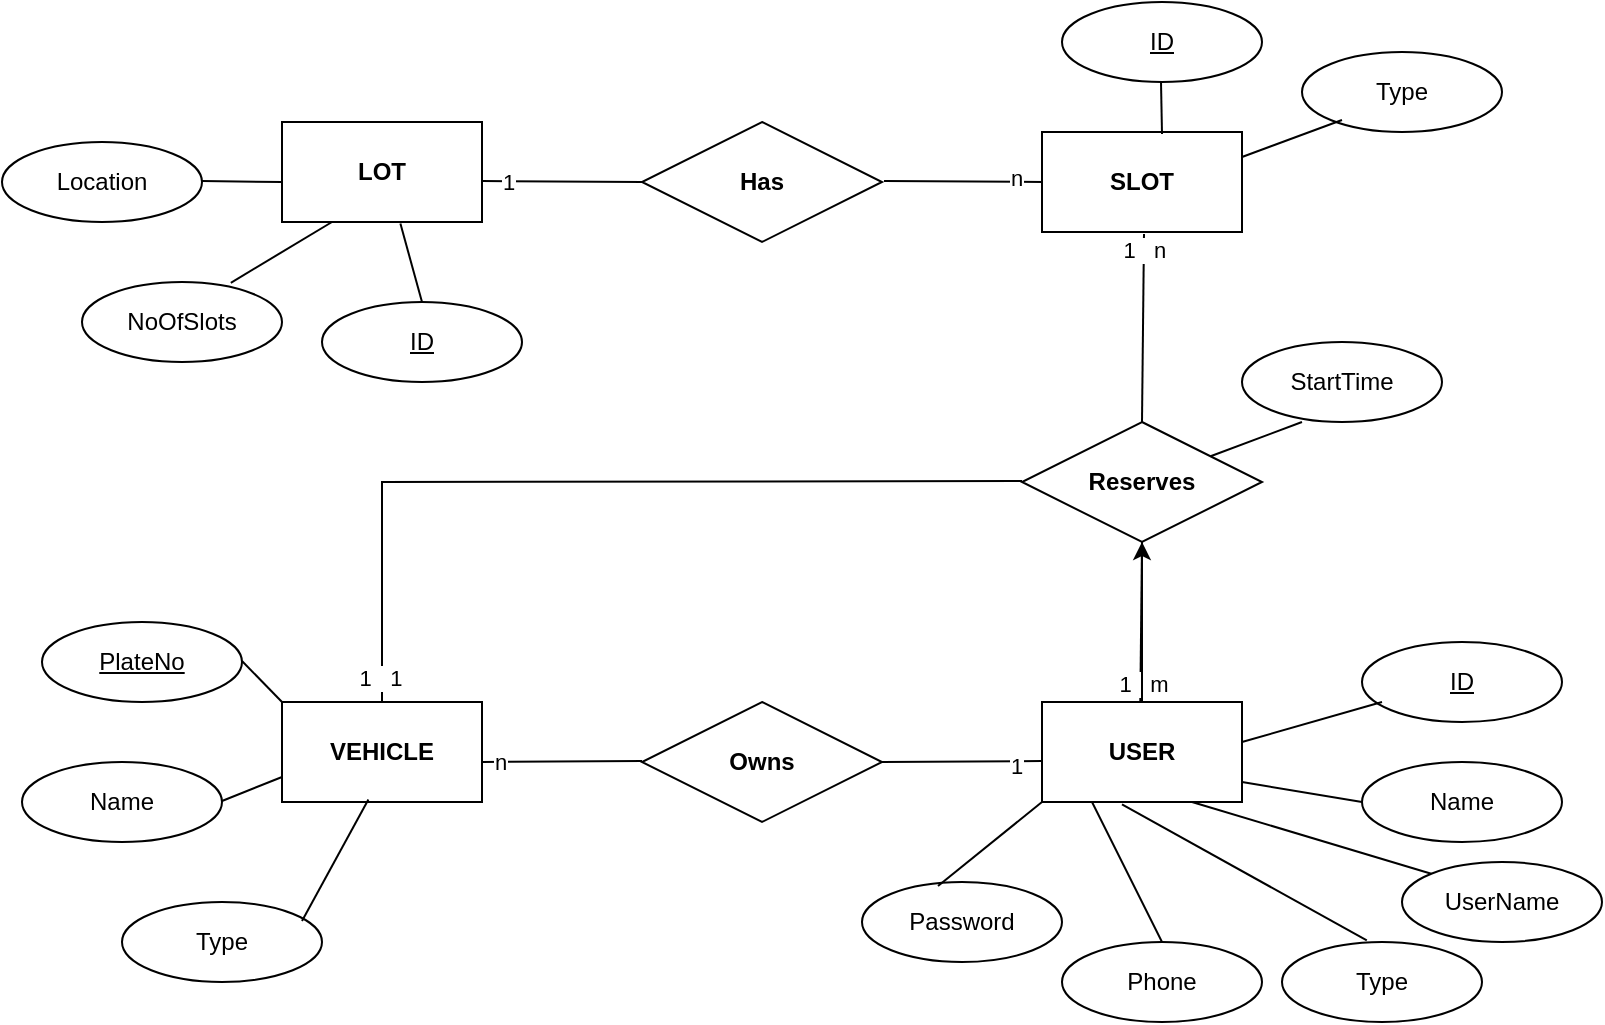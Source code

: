 <mxfile version="24.7.7">
  <diagram name="Page-1" id="Mre5IoUCy294ziYZFxLM">
    <mxGraphModel dx="977" dy="607" grid="1" gridSize="10" guides="1" tooltips="1" connect="1" arrows="1" fold="1" page="1" pageScale="1" pageWidth="827" pageHeight="1169" math="0" shadow="0">
      <root>
        <mxCell id="0" />
        <mxCell id="1" parent="0" />
        <mxCell id="iezBH3VWWi5ehmwXC74o-2" value="&lt;b&gt;LOT&lt;/b&gt;" style="html=1;dashed=0;whiteSpace=wrap;" parent="1" vertex="1">
          <mxGeometry x="150" y="80" width="100" height="50" as="geometry" />
        </mxCell>
        <mxCell id="iezBH3VWWi5ehmwXC74o-3" value="N&lt;span style=&quot;background-color: initial;&quot;&gt;oOfSlots&lt;/span&gt;" style="ellipse;whiteSpace=wrap;html=1;align=center;" parent="1" vertex="1">
          <mxGeometry x="50" y="160" width="100" height="40" as="geometry" />
        </mxCell>
        <mxCell id="iezBH3VWWi5ehmwXC74o-4" value="Location" style="ellipse;whiteSpace=wrap;html=1;align=center;" parent="1" vertex="1">
          <mxGeometry x="10" y="90" width="100" height="40" as="geometry" />
        </mxCell>
        <mxCell id="iezBH3VWWi5ehmwXC74o-5" value="&lt;u&gt;ID&lt;/u&gt;" style="ellipse;whiteSpace=wrap;html=1;align=center;" parent="1" vertex="1">
          <mxGeometry x="170" y="170" width="100" height="40" as="geometry" />
        </mxCell>
        <mxCell id="iezBH3VWWi5ehmwXC74o-9" value="" style="endArrow=none;html=1;rounded=0;" parent="1" edge="1">
          <mxGeometry relative="1" as="geometry">
            <mxPoint x="110" y="109.5" as="sourcePoint" />
            <mxPoint x="150" y="110" as="targetPoint" />
          </mxGeometry>
        </mxCell>
        <mxCell id="iezBH3VWWi5ehmwXC74o-13" value="" style="endArrow=none;html=1;rounded=0;entryX=0.592;entryY=1.016;entryDx=0;entryDy=0;entryPerimeter=0;" parent="1" target="iezBH3VWWi5ehmwXC74o-2" edge="1">
          <mxGeometry relative="1" as="geometry">
            <mxPoint x="220" y="170" as="sourcePoint" />
            <mxPoint x="240" y="140" as="targetPoint" />
          </mxGeometry>
        </mxCell>
        <mxCell id="iezBH3VWWi5ehmwXC74o-14" value="" style="endArrow=none;html=1;rounded=0;entryX=0.25;entryY=1;entryDx=0;entryDy=0;exitX=0.744;exitY=0.01;exitDx=0;exitDy=0;exitPerimeter=0;" parent="1" source="iezBH3VWWi5ehmwXC74o-3" target="iezBH3VWWi5ehmwXC74o-2" edge="1">
          <mxGeometry relative="1" as="geometry">
            <mxPoint x="149" y="180" as="sourcePoint" />
            <mxPoint x="138" y="141" as="targetPoint" />
          </mxGeometry>
        </mxCell>
        <mxCell id="iezBH3VWWi5ehmwXC74o-15" value="&lt;b&gt;Has&lt;/b&gt;" style="shape=rhombus;perimeter=rhombusPerimeter;whiteSpace=wrap;html=1;align=center;" parent="1" vertex="1">
          <mxGeometry x="330" y="80" width="120" height="60" as="geometry" />
        </mxCell>
        <mxCell id="iezBH3VWWi5ehmwXC74o-16" value="" style="endArrow=none;html=1;rounded=0;" parent="1" edge="1">
          <mxGeometry relative="1" as="geometry">
            <mxPoint x="250" y="109.5" as="sourcePoint" />
            <mxPoint x="330" y="110" as="targetPoint" />
          </mxGeometry>
        </mxCell>
        <mxCell id="Z_uDVzktqWNjToLF8HfJ-2" value="1" style="edgeLabel;html=1;align=center;verticalAlign=middle;resizable=0;points=[];" vertex="1" connectable="0" parent="iezBH3VWWi5ehmwXC74o-16">
          <mxGeometry x="-0.671" relative="1" as="geometry">
            <mxPoint as="offset" />
          </mxGeometry>
        </mxCell>
        <mxCell id="iezBH3VWWi5ehmwXC74o-17" value="" style="endArrow=none;html=1;rounded=0;" parent="1" edge="1">
          <mxGeometry relative="1" as="geometry">
            <mxPoint x="451" y="109.5" as="sourcePoint" />
            <mxPoint x="531" y="110" as="targetPoint" />
          </mxGeometry>
        </mxCell>
        <mxCell id="Z_uDVzktqWNjToLF8HfJ-1" value="n" style="edgeLabel;html=1;align=center;verticalAlign=middle;resizable=0;points=[];" vertex="1" connectable="0" parent="iezBH3VWWi5ehmwXC74o-17">
          <mxGeometry x="0.653" y="2" relative="1" as="geometry">
            <mxPoint as="offset" />
          </mxGeometry>
        </mxCell>
        <mxCell id="iezBH3VWWi5ehmwXC74o-18" value="&lt;b&gt;SLOT&lt;/b&gt;" style="html=1;dashed=0;whiteSpace=wrap;" parent="1" vertex="1">
          <mxGeometry x="530" y="85" width="100" height="50" as="geometry" />
        </mxCell>
        <mxCell id="iezBH3VWWi5ehmwXC74o-19" value="ID" style="ellipse;whiteSpace=wrap;html=1;align=center;fontStyle=4;" parent="1" vertex="1">
          <mxGeometry x="540" y="20" width="100" height="40" as="geometry" />
        </mxCell>
        <mxCell id="iezBH3VWWi5ehmwXC74o-21" value="Type" style="ellipse;whiteSpace=wrap;html=1;align=center;" parent="1" vertex="1">
          <mxGeometry x="660" y="45" width="100" height="40" as="geometry" />
        </mxCell>
        <mxCell id="iezBH3VWWi5ehmwXC74o-23" value="" style="endArrow=none;html=1;rounded=0;exitX=1;exitY=0.25;exitDx=0;exitDy=0;" parent="1" source="iezBH3VWWi5ehmwXC74o-18" edge="1">
          <mxGeometry relative="1" as="geometry">
            <mxPoint x="640" y="79" as="sourcePoint" />
            <mxPoint x="680" y="79" as="targetPoint" />
          </mxGeometry>
        </mxCell>
        <mxCell id="iezBH3VWWi5ehmwXC74o-24" value="" style="endArrow=none;html=1;rounded=0;exitX=0.6;exitY=0.02;exitDx=0;exitDy=0;exitPerimeter=0;" parent="1" source="iezBH3VWWi5ehmwXC74o-18" edge="1">
          <mxGeometry relative="1" as="geometry">
            <mxPoint x="590" y="80" as="sourcePoint" />
            <mxPoint x="589.5" y="60" as="targetPoint" />
          </mxGeometry>
        </mxCell>
        <mxCell id="iezBH3VWWi5ehmwXC74o-29" value="&lt;b&gt;Reserves&lt;/b&gt;" style="shape=rhombus;perimeter=rhombusPerimeter;whiteSpace=wrap;html=1;align=center;" parent="1" vertex="1">
          <mxGeometry x="520" y="230" width="120" height="60" as="geometry" />
        </mxCell>
        <mxCell id="iezBH3VWWi5ehmwXC74o-30" value="" style="endArrow=none;html=1;rounded=0;" parent="1" edge="1">
          <mxGeometry relative="1" as="geometry">
            <mxPoint x="581" y="136" as="sourcePoint" />
            <mxPoint x="580" y="230" as="targetPoint" />
          </mxGeometry>
        </mxCell>
        <mxCell id="Z_uDVzktqWNjToLF8HfJ-7" value="1&amp;nbsp; &amp;nbsp;n&amp;nbsp;&amp;nbsp;" style="edgeLabel;html=1;align=center;verticalAlign=middle;resizable=0;points=[];" vertex="1" connectable="0" parent="iezBH3VWWi5ehmwXC74o-30">
          <mxGeometry x="-0.833" y="3" relative="1" as="geometry">
            <mxPoint as="offset" />
          </mxGeometry>
        </mxCell>
        <mxCell id="iezBH3VWWi5ehmwXC74o-32" value="" style="endArrow=none;html=1;rounded=0;" parent="1" edge="1">
          <mxGeometry relative="1" as="geometry">
            <mxPoint x="580" y="290" as="sourcePoint" />
            <mxPoint x="579" y="384" as="targetPoint" />
          </mxGeometry>
        </mxCell>
        <mxCell id="Z_uDVzktqWNjToLF8HfJ-3" value="&amp;nbsp;1&amp;nbsp; &amp;nbsp;m" style="edgeLabel;html=1;align=center;verticalAlign=middle;resizable=0;points=[];" vertex="1" connectable="0" parent="iezBH3VWWi5ehmwXC74o-32">
          <mxGeometry x="0.514" relative="1" as="geometry">
            <mxPoint as="offset" />
          </mxGeometry>
        </mxCell>
        <mxCell id="iezBH3VWWi5ehmwXC74o-33" value="StartTime" style="ellipse;whiteSpace=wrap;html=1;align=center;" parent="1" vertex="1">
          <mxGeometry x="630" y="190" width="100" height="40" as="geometry" />
        </mxCell>
        <mxCell id="iezBH3VWWi5ehmwXC74o-35" value="" style="endArrow=none;html=1;rounded=0;" parent="1" source="iezBH3VWWi5ehmwXC74o-29" edge="1">
          <mxGeometry relative="1" as="geometry">
            <mxPoint x="600" y="230" as="sourcePoint" />
            <mxPoint x="660" y="230" as="targetPoint" />
          </mxGeometry>
        </mxCell>
        <mxCell id="Z_uDVzktqWNjToLF8HfJ-6" value="" style="edgeStyle=orthogonalEdgeStyle;rounded=0;orthogonalLoop=1;jettySize=auto;html=1;" edge="1" parent="1" source="iezBH3VWWi5ehmwXC74o-37" target="iezBH3VWWi5ehmwXC74o-29">
          <mxGeometry relative="1" as="geometry" />
        </mxCell>
        <mxCell id="iezBH3VWWi5ehmwXC74o-37" value="&lt;b&gt;USER&lt;/b&gt;" style="html=1;dashed=0;whiteSpace=wrap;" parent="1" vertex="1">
          <mxGeometry x="530" y="370" width="100" height="50" as="geometry" />
        </mxCell>
        <mxCell id="iezBH3VWWi5ehmwXC74o-38" value="&lt;b&gt;VEHICLE&lt;/b&gt;" style="html=1;dashed=0;whiteSpace=wrap;" parent="1" vertex="1">
          <mxGeometry x="150" y="370" width="100" height="50" as="geometry" />
        </mxCell>
        <mxCell id="iezBH3VWWi5ehmwXC74o-41" value="&lt;b&gt;Owns&lt;/b&gt;" style="shape=rhombus;perimeter=rhombusPerimeter;whiteSpace=wrap;html=1;align=center;" parent="1" vertex="1">
          <mxGeometry x="330" y="370" width="120" height="60" as="geometry" />
        </mxCell>
        <mxCell id="iezBH3VWWi5ehmwXC74o-42" value="" style="endArrow=none;html=1;rounded=0;" parent="1" edge="1">
          <mxGeometry relative="1" as="geometry">
            <mxPoint x="250" y="400" as="sourcePoint" />
            <mxPoint x="330" y="399.5" as="targetPoint" />
          </mxGeometry>
        </mxCell>
        <mxCell id="Z_uDVzktqWNjToLF8HfJ-4" value="n" style="edgeLabel;html=1;align=center;verticalAlign=middle;resizable=0;points=[];" vertex="1" connectable="0" parent="iezBH3VWWi5ehmwXC74o-42">
          <mxGeometry x="-0.792" relative="1" as="geometry">
            <mxPoint as="offset" />
          </mxGeometry>
        </mxCell>
        <mxCell id="iezBH3VWWi5ehmwXC74o-43" value="" style="endArrow=none;html=1;rounded=0;" parent="1" edge="1">
          <mxGeometry relative="1" as="geometry">
            <mxPoint x="450" y="400" as="sourcePoint" />
            <mxPoint x="530" y="399.5" as="targetPoint" />
          </mxGeometry>
        </mxCell>
        <mxCell id="Z_uDVzktqWNjToLF8HfJ-5" value="1" style="edgeLabel;html=1;align=center;verticalAlign=middle;resizable=0;points=[];" vertex="1" connectable="0" parent="iezBH3VWWi5ehmwXC74o-43">
          <mxGeometry x="0.673" y="-2" relative="1" as="geometry">
            <mxPoint as="offset" />
          </mxGeometry>
        </mxCell>
        <mxCell id="iezBH3VWWi5ehmwXC74o-44" value="" style="endArrow=none;html=1;rounded=0;exitX=0.5;exitY=0;exitDx=0;exitDy=0;" parent="1" source="iezBH3VWWi5ehmwXC74o-38" edge="1">
          <mxGeometry relative="1" as="geometry">
            <mxPoint x="50" y="260" as="sourcePoint" />
            <mxPoint x="520" y="259.5" as="targetPoint" />
            <Array as="points">
              <mxPoint x="200" y="320" />
              <mxPoint x="200" y="260" />
            </Array>
          </mxGeometry>
        </mxCell>
        <mxCell id="Z_uDVzktqWNjToLF8HfJ-8" value="1&amp;nbsp; &amp;nbsp;1" style="edgeLabel;html=1;align=center;verticalAlign=middle;resizable=0;points=[];" vertex="1" connectable="0" parent="iezBH3VWWi5ehmwXC74o-44">
          <mxGeometry x="-0.943" y="1" relative="1" as="geometry">
            <mxPoint as="offset" />
          </mxGeometry>
        </mxCell>
        <mxCell id="iezBH3VWWi5ehmwXC74o-45" value="ID" style="ellipse;whiteSpace=wrap;html=1;align=center;fontStyle=4;" parent="1" vertex="1">
          <mxGeometry x="690" y="340" width="100" height="40" as="geometry" />
        </mxCell>
        <mxCell id="iezBH3VWWi5ehmwXC74o-46" value="Name" style="ellipse;whiteSpace=wrap;html=1;align=center;" parent="1" vertex="1">
          <mxGeometry x="690" y="400" width="100" height="40" as="geometry" />
        </mxCell>
        <mxCell id="iezBH3VWWi5ehmwXC74o-47" value="UserName" style="ellipse;whiteSpace=wrap;html=1;align=center;" parent="1" vertex="1">
          <mxGeometry x="710" y="450" width="100" height="40" as="geometry" />
        </mxCell>
        <mxCell id="iezBH3VWWi5ehmwXC74o-48" value="Type" style="ellipse;whiteSpace=wrap;html=1;align=center;" parent="1" vertex="1">
          <mxGeometry x="650" y="490" width="100" height="40" as="geometry" />
        </mxCell>
        <mxCell id="iezBH3VWWi5ehmwXC74o-49" value="Phone" style="ellipse;whiteSpace=wrap;html=1;align=center;" parent="1" vertex="1">
          <mxGeometry x="540" y="490" width="100" height="40" as="geometry" />
        </mxCell>
        <mxCell id="iezBH3VWWi5ehmwXC74o-50" value="Password" style="ellipse;whiteSpace=wrap;html=1;align=center;" parent="1" vertex="1">
          <mxGeometry x="440" y="460" width="100" height="40" as="geometry" />
        </mxCell>
        <mxCell id="iezBH3VWWi5ehmwXC74o-52" style="edgeStyle=orthogonalEdgeStyle;rounded=0;orthogonalLoop=1;jettySize=auto;html=1;exitX=0.5;exitY=1;exitDx=0;exitDy=0;" parent="1" source="iezBH3VWWi5ehmwXC74o-46" target="iezBH3VWWi5ehmwXC74o-46" edge="1">
          <mxGeometry relative="1" as="geometry" />
        </mxCell>
        <mxCell id="iezBH3VWWi5ehmwXC74o-53" value="" style="endArrow=none;html=1;rounded=0;" parent="1" edge="1">
          <mxGeometry relative="1" as="geometry">
            <mxPoint x="630" y="390" as="sourcePoint" />
            <mxPoint x="700" y="370" as="targetPoint" />
          </mxGeometry>
        </mxCell>
        <mxCell id="iezBH3VWWi5ehmwXC74o-54" value="" style="endArrow=none;html=1;rounded=0;entryX=0;entryY=0.5;entryDx=0;entryDy=0;" parent="1" target="iezBH3VWWi5ehmwXC74o-46" edge="1">
          <mxGeometry relative="1" as="geometry">
            <mxPoint x="630" y="410" as="sourcePoint" />
            <mxPoint x="680" y="410" as="targetPoint" />
          </mxGeometry>
        </mxCell>
        <mxCell id="iezBH3VWWi5ehmwXC74o-55" value="" style="endArrow=none;html=1;rounded=0;entryX=0;entryY=0;entryDx=0;entryDy=0;exitX=0.75;exitY=1;exitDx=0;exitDy=0;" parent="1" source="iezBH3VWWi5ehmwXC74o-37" target="iezBH3VWWi5ehmwXC74o-47" edge="1">
          <mxGeometry relative="1" as="geometry">
            <mxPoint x="550" y="430" as="sourcePoint" />
            <mxPoint x="710" y="430" as="targetPoint" />
          </mxGeometry>
        </mxCell>
        <mxCell id="iezBH3VWWi5ehmwXC74o-56" value="" style="endArrow=none;html=1;rounded=0;exitX=0.4;exitY=1.024;exitDx=0;exitDy=0;exitPerimeter=0;entryX=0.424;entryY=-0.02;entryDx=0;entryDy=0;entryPerimeter=0;" parent="1" source="iezBH3VWWi5ehmwXC74o-37" target="iezBH3VWWi5ehmwXC74o-48" edge="1">
          <mxGeometry relative="1" as="geometry">
            <mxPoint x="510" y="469.5" as="sourcePoint" />
            <mxPoint x="670" y="469.5" as="targetPoint" />
          </mxGeometry>
        </mxCell>
        <mxCell id="iezBH3VWWi5ehmwXC74o-57" value="" style="endArrow=none;html=1;rounded=0;entryX=0;entryY=1;entryDx=0;entryDy=0;exitX=0.38;exitY=0.05;exitDx=0;exitDy=0;exitPerimeter=0;" parent="1" source="iezBH3VWWi5ehmwXC74o-50" target="iezBH3VWWi5ehmwXC74o-37" edge="1">
          <mxGeometry relative="1" as="geometry">
            <mxPoint x="470" y="460" as="sourcePoint" />
            <mxPoint x="630" y="460" as="targetPoint" />
          </mxGeometry>
        </mxCell>
        <mxCell id="iezBH3VWWi5ehmwXC74o-58" value="" style="endArrow=none;html=1;rounded=0;entryX=0.5;entryY=0;entryDx=0;entryDy=0;exitX=0.25;exitY=1;exitDx=0;exitDy=0;" parent="1" source="iezBH3VWWi5ehmwXC74o-37" target="iezBH3VWWi5ehmwXC74o-49" edge="1">
          <mxGeometry relative="1" as="geometry">
            <mxPoint x="530" y="400" as="sourcePoint" />
            <mxPoint x="690" y="400" as="targetPoint" />
          </mxGeometry>
        </mxCell>
        <mxCell id="iezBH3VWWi5ehmwXC74o-59" value="PlateNo" style="ellipse;whiteSpace=wrap;html=1;align=center;fontStyle=4;" parent="1" vertex="1">
          <mxGeometry x="30" y="330" width="100" height="40" as="geometry" />
        </mxCell>
        <mxCell id="iezBH3VWWi5ehmwXC74o-60" value="Name" style="ellipse;whiteSpace=wrap;html=1;align=center;" parent="1" vertex="1">
          <mxGeometry x="20" y="400" width="100" height="40" as="geometry" />
        </mxCell>
        <mxCell id="iezBH3VWWi5ehmwXC74o-61" value="Type" style="ellipse;whiteSpace=wrap;html=1;align=center;" parent="1" vertex="1">
          <mxGeometry x="70" y="470" width="100" height="40" as="geometry" />
        </mxCell>
        <mxCell id="iezBH3VWWi5ehmwXC74o-62" value="" style="endArrow=none;html=1;rounded=0;entryX=0;entryY=0;entryDx=0;entryDy=0;" parent="1" target="iezBH3VWWi5ehmwXC74o-38" edge="1">
          <mxGeometry relative="1" as="geometry">
            <mxPoint x="130" y="349.5" as="sourcePoint" />
            <mxPoint x="290" y="349.5" as="targetPoint" />
          </mxGeometry>
        </mxCell>
        <mxCell id="iezBH3VWWi5ehmwXC74o-63" value="" style="endArrow=none;html=1;rounded=0;entryX=0;entryY=0.75;entryDx=0;entryDy=0;" parent="1" target="iezBH3VWWi5ehmwXC74o-38" edge="1">
          <mxGeometry relative="1" as="geometry">
            <mxPoint x="120" y="419.5" as="sourcePoint" />
            <mxPoint x="280" y="419.5" as="targetPoint" />
          </mxGeometry>
        </mxCell>
        <mxCell id="iezBH3VWWi5ehmwXC74o-64" value="" style="endArrow=none;html=1;rounded=0;entryX=0.432;entryY=0.976;entryDx=0;entryDy=0;entryPerimeter=0;" parent="1" target="iezBH3VWWi5ehmwXC74o-38" edge="1">
          <mxGeometry relative="1" as="geometry">
            <mxPoint x="160" y="479.5" as="sourcePoint" />
            <mxPoint x="320" y="479.5" as="targetPoint" />
          </mxGeometry>
        </mxCell>
      </root>
    </mxGraphModel>
  </diagram>
</mxfile>
